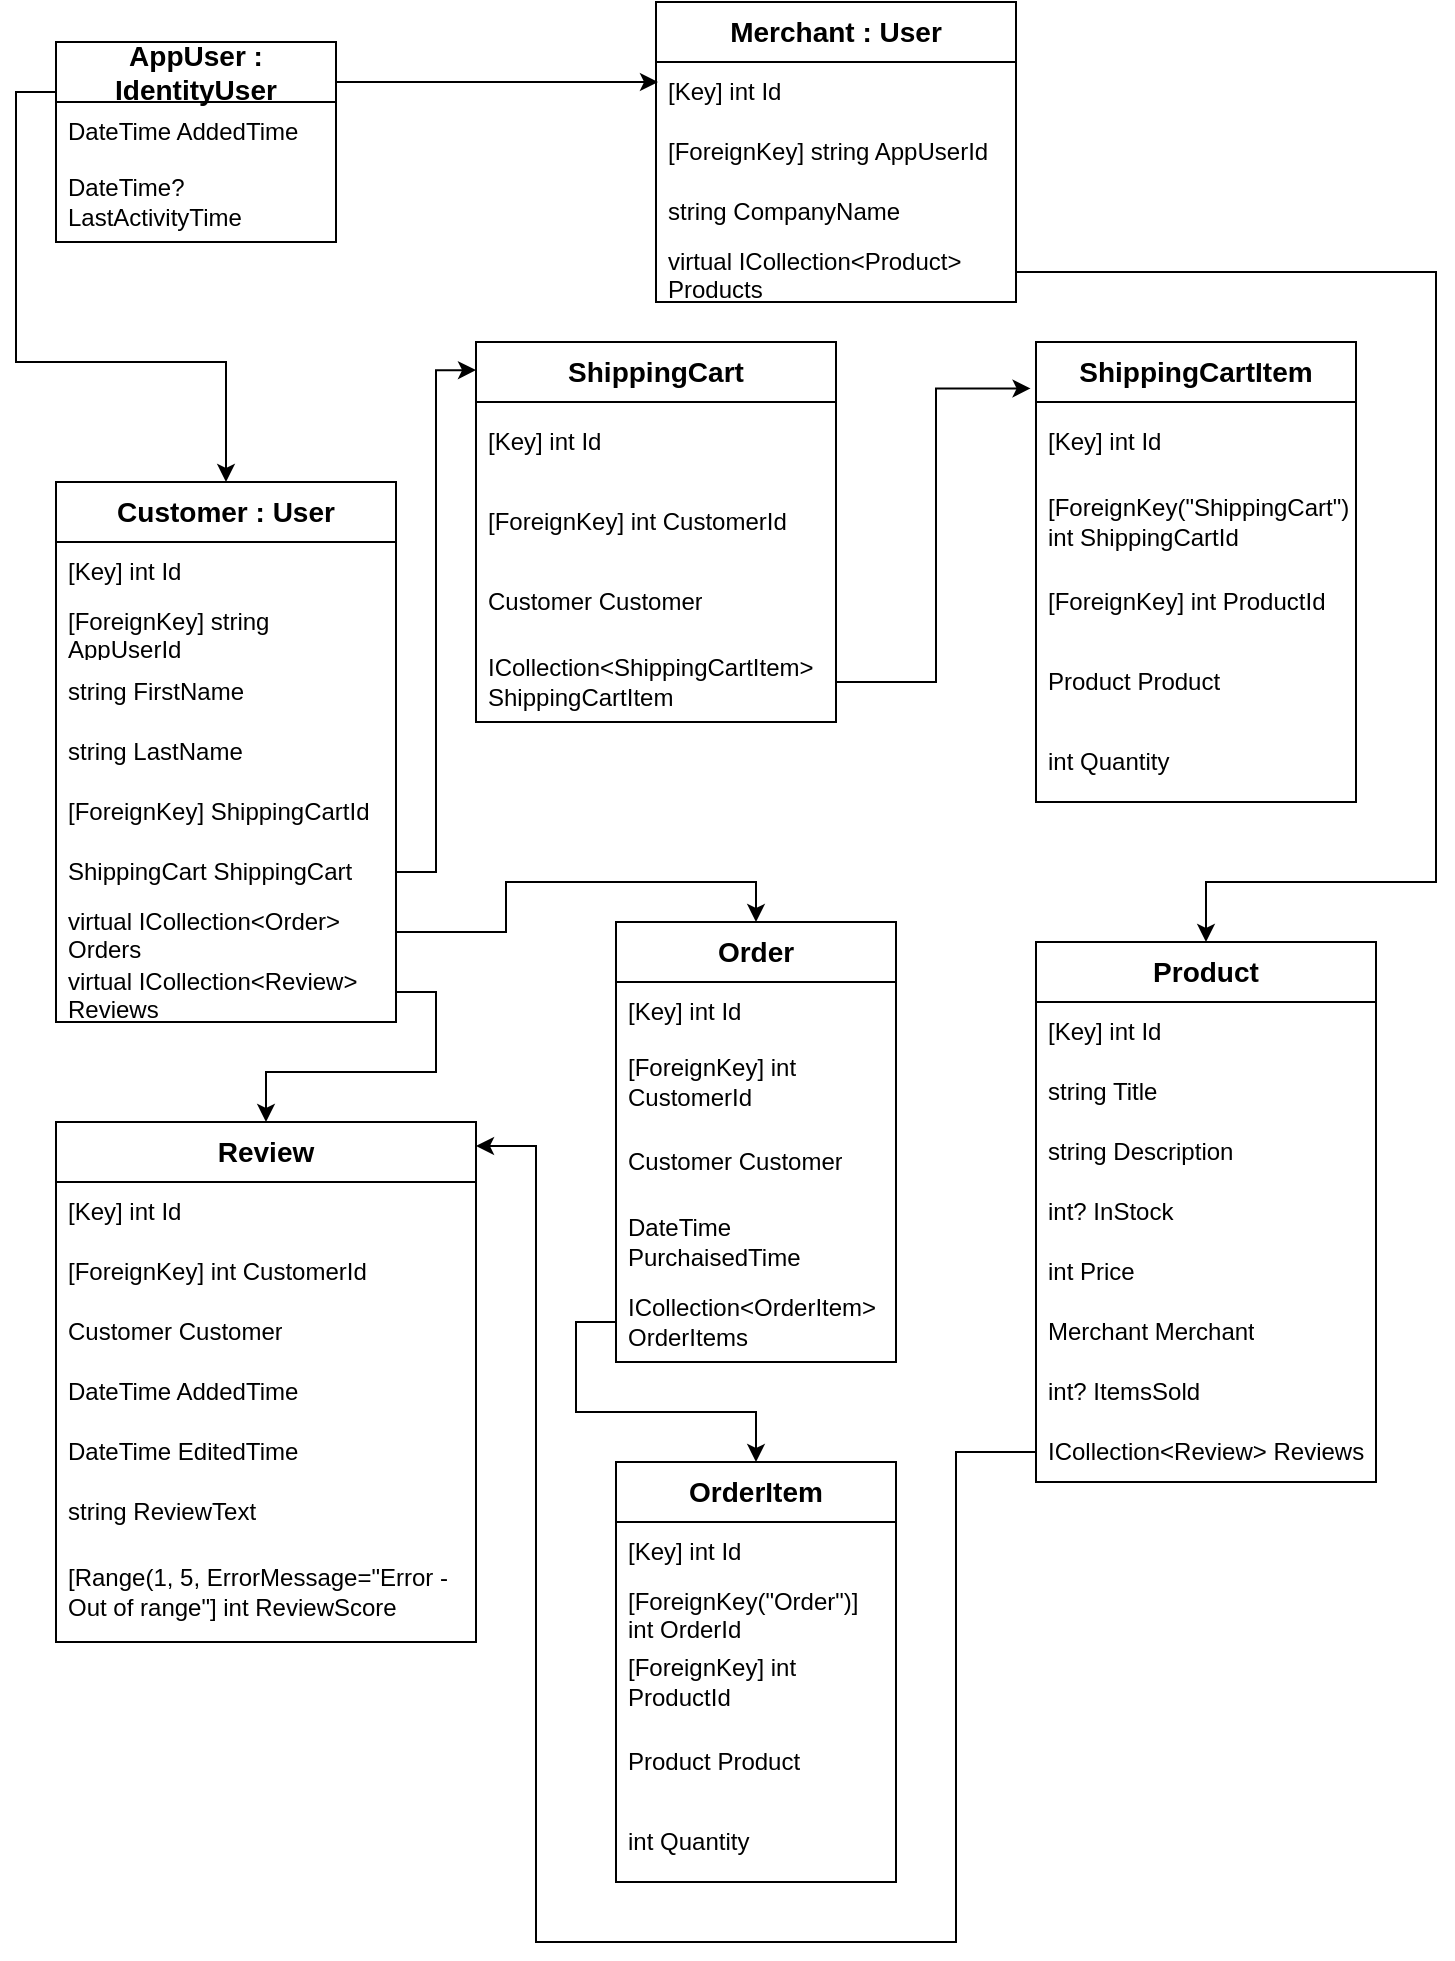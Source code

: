 <mxfile version="23.1.5" type="device">
  <diagram id="R2lEEEUBdFMjLlhIrx00" name="Page-1">
    <mxGraphModel dx="1434" dy="836" grid="1" gridSize="10" guides="1" tooltips="1" connect="1" arrows="1" fold="1" page="1" pageScale="1" pageWidth="850" pageHeight="1100" math="0" shadow="0" extFonts="Permanent Marker^https://fonts.googleapis.com/css?family=Permanent+Marker">
      <root>
        <mxCell id="0" />
        <mxCell id="1" parent="0" />
        <mxCell id="laZyPVEMxIUWzUnC1NXt-1" value="&lt;font style=&quot;font-size: 14px;&quot;&gt;&lt;b&gt;Customer : User&lt;/b&gt;&lt;/font&gt;" style="swimlane;fontStyle=0;childLayout=stackLayout;horizontal=1;startSize=30;horizontalStack=0;resizeParent=1;resizeParentMax=0;resizeLast=0;collapsible=1;marginBottom=0;whiteSpace=wrap;html=1;direction=east;" parent="1" vertex="1">
          <mxGeometry x="90" y="270" width="170" height="270" as="geometry">
            <mxRectangle x="150" y="180" width="90" height="30" as="alternateBounds" />
          </mxGeometry>
        </mxCell>
        <mxCell id="laZyPVEMxIUWzUnC1NXt-102" value="[Key] int Id" style="text;strokeColor=none;fillColor=none;align=left;verticalAlign=middle;spacingLeft=4;spacingRight=4;overflow=hidden;points=[[0,0.5],[1,0.5]];portConstraint=eastwest;rotatable=0;whiteSpace=wrap;html=1;" parent="laZyPVEMxIUWzUnC1NXt-1" vertex="1">
          <mxGeometry y="30" width="170" height="30" as="geometry" />
        </mxCell>
        <mxCell id="laZyPVEMxIUWzUnC1NXt-125" value="[ForeignKey] string AppUserId" style="text;strokeColor=none;fillColor=none;align=left;verticalAlign=middle;spacingLeft=4;spacingRight=4;overflow=hidden;points=[[0,0.5],[1,0.5]];portConstraint=eastwest;rotatable=0;whiteSpace=wrap;html=1;" parent="laZyPVEMxIUWzUnC1NXt-1" vertex="1">
          <mxGeometry y="60" width="170" height="30" as="geometry" />
        </mxCell>
        <mxCell id="laZyPVEMxIUWzUnC1NXt-2" value="string FirstName" style="text;strokeColor=none;fillColor=none;align=left;verticalAlign=middle;spacingLeft=4;spacingRight=4;overflow=hidden;points=[[0,0.5],[1,0.5]];portConstraint=eastwest;rotatable=0;whiteSpace=wrap;html=1;" parent="laZyPVEMxIUWzUnC1NXt-1" vertex="1">
          <mxGeometry y="90" width="170" height="30" as="geometry" />
        </mxCell>
        <mxCell id="laZyPVEMxIUWzUnC1NXt-3" value="string LastName" style="text;strokeColor=none;fillColor=none;align=left;verticalAlign=middle;spacingLeft=4;spacingRight=4;overflow=hidden;points=[[0,0.5],[1,0.5]];portConstraint=eastwest;rotatable=0;whiteSpace=wrap;html=1;" parent="laZyPVEMxIUWzUnC1NXt-1" vertex="1">
          <mxGeometry y="120" width="170" height="30" as="geometry" />
        </mxCell>
        <mxCell id="laZyPVEMxIUWzUnC1NXt-17" value="[ForeignKey] ShippingCartId" style="text;strokeColor=none;fillColor=none;align=left;verticalAlign=middle;spacingLeft=4;spacingRight=4;overflow=hidden;points=[[0,0.5],[1,0.5]];portConstraint=eastwest;rotatable=0;whiteSpace=wrap;html=1;" parent="laZyPVEMxIUWzUnC1NXt-1" vertex="1">
          <mxGeometry y="150" width="170" height="30" as="geometry" />
        </mxCell>
        <mxCell id="laZyPVEMxIUWzUnC1NXt-109" value="ShippingCart ShippingCart" style="text;strokeColor=none;fillColor=none;align=left;verticalAlign=middle;spacingLeft=4;spacingRight=4;overflow=hidden;points=[[0,0.5],[1,0.5]];portConstraint=eastwest;rotatable=0;whiteSpace=wrap;html=1;" parent="laZyPVEMxIUWzUnC1NXt-1" vertex="1">
          <mxGeometry y="180" width="170" height="30" as="geometry" />
        </mxCell>
        <mxCell id="laZyPVEMxIUWzUnC1NXt-64" value="virtual ICollection&amp;lt;Order&amp;gt; Orders" style="text;strokeColor=none;fillColor=none;align=left;verticalAlign=middle;spacingLeft=4;spacingRight=4;overflow=hidden;points=[[0,0.5],[1,0.5]];portConstraint=eastwest;rotatable=0;whiteSpace=wrap;html=1;" parent="laZyPVEMxIUWzUnC1NXt-1" vertex="1">
          <mxGeometry y="210" width="170" height="30" as="geometry" />
        </mxCell>
        <mxCell id="laZyPVEMxIUWzUnC1NXt-66" value="virtual ICollection&amp;lt;Review&amp;gt; Reviews" style="text;strokeColor=none;fillColor=none;align=left;verticalAlign=middle;spacingLeft=4;spacingRight=4;overflow=hidden;points=[[0,0.5],[1,0.5]];portConstraint=eastwest;rotatable=0;whiteSpace=wrap;html=1;" parent="laZyPVEMxIUWzUnC1NXt-1" vertex="1">
          <mxGeometry y="240" width="170" height="30" as="geometry" />
        </mxCell>
        <mxCell id="laZyPVEMxIUWzUnC1NXt-59" style="edgeStyle=orthogonalEdgeStyle;rounded=0;orthogonalLoop=1;jettySize=auto;html=1;exitX=0;exitY=0.25;exitDx=0;exitDy=0;entryX=0.5;entryY=0;entryDx=0;entryDy=0;" parent="1" source="laZyPVEMxIUWzUnC1NXt-5" target="laZyPVEMxIUWzUnC1NXt-1" edge="1">
          <mxGeometry relative="1" as="geometry" />
        </mxCell>
        <mxCell id="laZyPVEMxIUWzUnC1NXt-5" value="&lt;font style=&quot;font-size: 14px;&quot;&gt;&lt;b&gt;AppUser : IdentityUser&lt;/b&gt;&lt;/font&gt;" style="swimlane;fontStyle=0;childLayout=stackLayout;horizontal=1;startSize=30;horizontalStack=0;resizeParent=1;resizeParentMax=0;resizeLast=0;collapsible=1;marginBottom=0;whiteSpace=wrap;html=1;" parent="1" vertex="1">
          <mxGeometry x="90" y="50" width="140" height="100" as="geometry">
            <mxRectangle x="210" y="60" width="90" height="30" as="alternateBounds" />
          </mxGeometry>
        </mxCell>
        <mxCell id="laZyPVEMxIUWzUnC1NXt-99" value="DateTime AddedTime" style="text;strokeColor=none;fillColor=none;align=left;verticalAlign=middle;spacingLeft=4;spacingRight=4;overflow=hidden;points=[[0,0.5],[1,0.5]];portConstraint=eastwest;rotatable=0;whiteSpace=wrap;html=1;" parent="laZyPVEMxIUWzUnC1NXt-5" vertex="1">
          <mxGeometry y="30" width="140" height="30" as="geometry" />
        </mxCell>
        <mxCell id="laZyPVEMxIUWzUnC1NXt-82" value="DateTime? LastActivityTime" style="text;strokeColor=none;fillColor=none;align=left;verticalAlign=middle;spacingLeft=4;spacingRight=4;overflow=hidden;points=[[0,0.5],[1,0.5]];portConstraint=eastwest;rotatable=0;whiteSpace=wrap;html=1;" parent="laZyPVEMxIUWzUnC1NXt-5" vertex="1">
          <mxGeometry y="60" width="140" height="40" as="geometry" />
        </mxCell>
        <mxCell id="laZyPVEMxIUWzUnC1NXt-19" value="&lt;font style=&quot;font-size: 14px;&quot;&gt;&lt;b&gt;Merchant : User&lt;/b&gt;&lt;/font&gt;" style="swimlane;fontStyle=0;childLayout=stackLayout;horizontal=1;startSize=30;horizontalStack=0;resizeParent=1;resizeParentMax=0;resizeLast=0;collapsible=1;marginBottom=0;whiteSpace=wrap;html=1;" parent="1" vertex="1">
          <mxGeometry x="390" y="30" width="180" height="150" as="geometry">
            <mxRectangle x="300" y="180" width="90" height="30" as="alternateBounds" />
          </mxGeometry>
        </mxCell>
        <mxCell id="laZyPVEMxIUWzUnC1NXt-20" value="[Key] int Id" style="text;strokeColor=none;fillColor=none;align=left;verticalAlign=middle;spacingLeft=4;spacingRight=4;overflow=hidden;points=[[0,0.5],[1,0.5]];portConstraint=eastwest;rotatable=0;whiteSpace=wrap;html=1;" parent="laZyPVEMxIUWzUnC1NXt-19" vertex="1">
          <mxGeometry y="30" width="180" height="30" as="geometry" />
        </mxCell>
        <mxCell id="laZyPVEMxIUWzUnC1NXt-124" value="[ForeignKey] string AppUserId" style="text;strokeColor=none;fillColor=none;align=left;verticalAlign=middle;spacingLeft=4;spacingRight=4;overflow=hidden;points=[[0,0.5],[1,0.5]];portConstraint=eastwest;rotatable=0;whiteSpace=wrap;html=1;" parent="laZyPVEMxIUWzUnC1NXt-19" vertex="1">
          <mxGeometry y="60" width="180" height="30" as="geometry" />
        </mxCell>
        <mxCell id="laZyPVEMxIUWzUnC1NXt-101" value="string CompanyName" style="text;strokeColor=none;fillColor=none;align=left;verticalAlign=middle;spacingLeft=4;spacingRight=4;overflow=hidden;points=[[0,0.5],[1,0.5]];portConstraint=eastwest;rotatable=0;whiteSpace=wrap;html=1;" parent="laZyPVEMxIUWzUnC1NXt-19" vertex="1">
          <mxGeometry y="90" width="180" height="30" as="geometry" />
        </mxCell>
        <mxCell id="laZyPVEMxIUWzUnC1NXt-52" value="virtual ICollection&amp;lt;Product&amp;gt; Products" style="text;strokeColor=none;fillColor=none;align=left;verticalAlign=middle;spacingLeft=4;spacingRight=4;overflow=hidden;points=[[0,0.5],[1,0.5]];portConstraint=eastwest;rotatable=0;whiteSpace=wrap;html=1;" parent="laZyPVEMxIUWzUnC1NXt-19" vertex="1">
          <mxGeometry y="120" width="180" height="30" as="geometry" />
        </mxCell>
        <mxCell id="laZyPVEMxIUWzUnC1NXt-24" value="&lt;font style=&quot;font-size: 14px;&quot;&gt;&lt;b&gt;Product&lt;/b&gt;&lt;/font&gt;" style="swimlane;fontStyle=0;childLayout=stackLayout;horizontal=1;startSize=30;horizontalStack=0;resizeParent=1;resizeParentMax=0;resizeLast=0;collapsible=1;marginBottom=0;whiteSpace=wrap;html=1;gradientColor=none;" parent="1" vertex="1">
          <mxGeometry x="580" y="500" width="170" height="270" as="geometry">
            <mxRectangle x="150" y="180" width="90" height="30" as="alternateBounds" />
          </mxGeometry>
        </mxCell>
        <mxCell id="laZyPVEMxIUWzUnC1NXt-25" value="[Key]&amp;nbsp;int Id" style="text;strokeColor=none;fillColor=none;align=left;verticalAlign=middle;spacingLeft=4;spacingRight=4;overflow=hidden;points=[[0,0.5],[1,0.5]];portConstraint=eastwest;rotatable=0;whiteSpace=wrap;html=1;" parent="laZyPVEMxIUWzUnC1NXt-24" vertex="1">
          <mxGeometry y="30" width="170" height="30" as="geometry" />
        </mxCell>
        <mxCell id="laZyPVEMxIUWzUnC1NXt-26" value="string Title" style="text;strokeColor=none;fillColor=none;align=left;verticalAlign=middle;spacingLeft=4;spacingRight=4;overflow=hidden;points=[[0,0.5],[1,0.5]];portConstraint=eastwest;rotatable=0;whiteSpace=wrap;html=1;" parent="laZyPVEMxIUWzUnC1NXt-24" vertex="1">
          <mxGeometry y="60" width="170" height="30" as="geometry" />
        </mxCell>
        <mxCell id="laZyPVEMxIUWzUnC1NXt-27" value="string Description" style="text;strokeColor=none;fillColor=none;align=left;verticalAlign=middle;spacingLeft=4;spacingRight=4;overflow=hidden;points=[[0,0.5],[1,0.5]];portConstraint=eastwest;rotatable=0;whiteSpace=wrap;html=1;" parent="laZyPVEMxIUWzUnC1NXt-24" vertex="1">
          <mxGeometry y="90" width="170" height="30" as="geometry" />
        </mxCell>
        <mxCell id="laZyPVEMxIUWzUnC1NXt-28" value="int? InStock" style="text;strokeColor=none;fillColor=none;align=left;verticalAlign=middle;spacingLeft=4;spacingRight=4;overflow=hidden;points=[[0,0.5],[1,0.5]];portConstraint=eastwest;rotatable=0;whiteSpace=wrap;html=1;" parent="laZyPVEMxIUWzUnC1NXt-24" vertex="1">
          <mxGeometry y="120" width="170" height="30" as="geometry" />
        </mxCell>
        <mxCell id="laZyPVEMxIUWzUnC1NXt-115" value="int Price" style="text;strokeColor=none;fillColor=none;align=left;verticalAlign=middle;spacingLeft=4;spacingRight=4;overflow=hidden;points=[[0,0.5],[1,0.5]];portConstraint=eastwest;rotatable=0;whiteSpace=wrap;html=1;" parent="laZyPVEMxIUWzUnC1NXt-24" vertex="1">
          <mxGeometry y="150" width="170" height="30" as="geometry" />
        </mxCell>
        <mxCell id="laZyPVEMxIUWzUnC1NXt-29" value="Merchant Merchant" style="text;strokeColor=none;fillColor=none;align=left;verticalAlign=middle;spacingLeft=4;spacingRight=4;overflow=hidden;points=[[0,0.5],[1,0.5]];portConstraint=eastwest;rotatable=0;whiteSpace=wrap;html=1;" parent="laZyPVEMxIUWzUnC1NXt-24" vertex="1">
          <mxGeometry y="180" width="170" height="30" as="geometry" />
        </mxCell>
        <mxCell id="laZyPVEMxIUWzUnC1NXt-30" value="int? ItemsSold" style="text;strokeColor=none;fillColor=none;align=left;verticalAlign=middle;spacingLeft=4;spacingRight=4;overflow=hidden;points=[[0,0.5],[1,0.5]];portConstraint=eastwest;rotatable=0;whiteSpace=wrap;html=1;" parent="laZyPVEMxIUWzUnC1NXt-24" vertex="1">
          <mxGeometry y="210" width="170" height="30" as="geometry" />
        </mxCell>
        <mxCell id="laZyPVEMxIUWzUnC1NXt-32" value="ICollection&amp;lt;Review&amp;gt; Reviews" style="text;strokeColor=none;fillColor=none;align=left;verticalAlign=middle;spacingLeft=4;spacingRight=4;overflow=hidden;points=[[0,0.5],[1,0.5]];portConstraint=eastwest;rotatable=0;whiteSpace=wrap;html=1;" parent="laZyPVEMxIUWzUnC1NXt-24" vertex="1">
          <mxGeometry y="240" width="170" height="30" as="geometry" />
        </mxCell>
        <mxCell id="laZyPVEMxIUWzUnC1NXt-33" value="&lt;span style=&quot;font-size: 14px;&quot;&gt;&lt;b&gt;Review&lt;/b&gt;&lt;/span&gt;" style="swimlane;fontStyle=0;childLayout=stackLayout;horizontal=1;startSize=30;horizontalStack=0;resizeParent=1;resizeParentMax=0;resizeLast=0;collapsible=1;marginBottom=0;whiteSpace=wrap;html=1;" parent="1" vertex="1">
          <mxGeometry x="90" y="590" width="210" height="260" as="geometry">
            <mxRectangle x="150" y="180" width="90" height="30" as="alternateBounds" />
          </mxGeometry>
        </mxCell>
        <mxCell id="laZyPVEMxIUWzUnC1NXt-36" value="[Key] int Id" style="text;strokeColor=none;fillColor=none;align=left;verticalAlign=middle;spacingLeft=4;spacingRight=4;overflow=hidden;points=[[0,0.5],[1,0.5]];portConstraint=eastwest;rotatable=0;whiteSpace=wrap;html=1;" parent="laZyPVEMxIUWzUnC1NXt-33" vertex="1">
          <mxGeometry y="30" width="210" height="30" as="geometry" />
        </mxCell>
        <mxCell id="laZyPVEMxIUWzUnC1NXt-121" value="[ForeignKey] int CustomerId" style="text;strokeColor=none;fillColor=none;align=left;verticalAlign=middle;spacingLeft=4;spacingRight=4;overflow=hidden;points=[[0,0.5],[1,0.5]];portConstraint=eastwest;rotatable=0;whiteSpace=wrap;html=1;" parent="laZyPVEMxIUWzUnC1NXt-33" vertex="1">
          <mxGeometry y="60" width="210" height="30" as="geometry" />
        </mxCell>
        <mxCell id="laZyPVEMxIUWzUnC1NXt-37" value="Customer Customer" style="text;strokeColor=none;fillColor=none;align=left;verticalAlign=middle;spacingLeft=4;spacingRight=4;overflow=hidden;points=[[0,0.5],[1,0.5]];portConstraint=eastwest;rotatable=0;whiteSpace=wrap;html=1;" parent="laZyPVEMxIUWzUnC1NXt-33" vertex="1">
          <mxGeometry y="90" width="210" height="30" as="geometry" />
        </mxCell>
        <mxCell id="laZyPVEMxIUWzUnC1NXt-40" value="DateTime AddedTime" style="text;strokeColor=none;fillColor=none;align=left;verticalAlign=middle;spacingLeft=4;spacingRight=4;overflow=hidden;points=[[0,0.5],[1,0.5]];portConstraint=eastwest;rotatable=0;whiteSpace=wrap;html=1;" parent="laZyPVEMxIUWzUnC1NXt-33" vertex="1">
          <mxGeometry y="120" width="210" height="30" as="geometry" />
        </mxCell>
        <mxCell id="laZyPVEMxIUWzUnC1NXt-38" value="DateTime EditedTime" style="text;strokeColor=none;fillColor=none;align=left;verticalAlign=middle;spacingLeft=4;spacingRight=4;overflow=hidden;points=[[0,0.5],[1,0.5]];portConstraint=eastwest;rotatable=0;whiteSpace=wrap;html=1;" parent="laZyPVEMxIUWzUnC1NXt-33" vertex="1">
          <mxGeometry y="150" width="210" height="30" as="geometry" />
        </mxCell>
        <mxCell id="laZyPVEMxIUWzUnC1NXt-39" value="string ReviewText" style="text;strokeColor=none;fillColor=none;align=left;verticalAlign=middle;spacingLeft=4;spacingRight=4;overflow=hidden;points=[[0,0.5],[1,0.5]];portConstraint=eastwest;rotatable=0;whiteSpace=wrap;html=1;" parent="laZyPVEMxIUWzUnC1NXt-33" vertex="1">
          <mxGeometry y="180" width="210" height="30" as="geometry" />
        </mxCell>
        <mxCell id="laZyPVEMxIUWzUnC1NXt-34" value="[Range(1, 5, ErrorMessage=&quot;Error - Out of range&quot;]&amp;nbsp;int ReviewScore" style="text;strokeColor=none;fillColor=none;align=left;verticalAlign=middle;spacingLeft=4;spacingRight=4;overflow=hidden;points=[[0,0.5],[1,0.5]];portConstraint=eastwest;rotatable=0;whiteSpace=wrap;html=1;" parent="laZyPVEMxIUWzUnC1NXt-33" vertex="1">
          <mxGeometry y="210" width="210" height="50" as="geometry" />
        </mxCell>
        <mxCell id="laZyPVEMxIUWzUnC1NXt-41" value="&lt;font style=&quot;font-size: 14px;&quot;&gt;&lt;b&gt;Order&lt;/b&gt;&lt;/font&gt;" style="swimlane;fontStyle=0;childLayout=stackLayout;horizontal=1;startSize=30;horizontalStack=0;resizeParent=1;resizeParentMax=0;resizeLast=0;collapsible=1;marginBottom=0;whiteSpace=wrap;html=1;" parent="1" vertex="1">
          <mxGeometry x="370" y="490" width="140" height="220" as="geometry">
            <mxRectangle x="150" y="180" width="90" height="30" as="alternateBounds" />
          </mxGeometry>
        </mxCell>
        <mxCell id="laZyPVEMxIUWzUnC1NXt-42" value="[Key]&amp;nbsp;int Id" style="text;strokeColor=none;fillColor=none;align=left;verticalAlign=middle;spacingLeft=4;spacingRight=4;overflow=hidden;points=[[0,0.5],[1,0.5]];portConstraint=eastwest;rotatable=0;whiteSpace=wrap;html=1;" parent="laZyPVEMxIUWzUnC1NXt-41" vertex="1">
          <mxGeometry y="30" width="140" height="30" as="geometry" />
        </mxCell>
        <mxCell id="laZyPVEMxIUWzUnC1NXt-51" value="[ForeignKey] int CustomerId" style="text;strokeColor=none;fillColor=none;align=left;verticalAlign=middle;spacingLeft=4;spacingRight=4;overflow=hidden;points=[[0,0.5],[1,0.5]];portConstraint=eastwest;rotatable=0;whiteSpace=wrap;html=1;" parent="laZyPVEMxIUWzUnC1NXt-41" vertex="1">
          <mxGeometry y="60" width="140" height="40" as="geometry" />
        </mxCell>
        <mxCell id="laZyPVEMxIUWzUnC1NXt-113" value="Customer Customer" style="text;strokeColor=none;fillColor=none;align=left;verticalAlign=middle;spacingLeft=4;spacingRight=4;overflow=hidden;points=[[0,0.5],[1,0.5]];portConstraint=eastwest;rotatable=0;whiteSpace=wrap;html=1;" parent="laZyPVEMxIUWzUnC1NXt-41" vertex="1">
          <mxGeometry y="100" width="140" height="40" as="geometry" />
        </mxCell>
        <mxCell id="laZyPVEMxIUWzUnC1NXt-50" value="DateTime PurchaisedTime" style="text;strokeColor=none;fillColor=none;align=left;verticalAlign=middle;spacingLeft=4;spacingRight=4;overflow=hidden;points=[[0,0.5],[1,0.5]];portConstraint=eastwest;rotatable=0;whiteSpace=wrap;html=1;" parent="laZyPVEMxIUWzUnC1NXt-41" vertex="1">
          <mxGeometry y="140" width="140" height="40" as="geometry" />
        </mxCell>
        <mxCell id="laZyPVEMxIUWzUnC1NXt-78" value="ICollection&amp;lt;OrderItem&amp;gt; OrderItems" style="text;strokeColor=none;fillColor=none;align=left;verticalAlign=middle;spacingLeft=4;spacingRight=4;overflow=hidden;points=[[0,0.5],[1,0.5]];portConstraint=eastwest;rotatable=0;whiteSpace=wrap;html=1;" parent="laZyPVEMxIUWzUnC1NXt-41" vertex="1">
          <mxGeometry y="180" width="140" height="40" as="geometry" />
        </mxCell>
        <mxCell id="laZyPVEMxIUWzUnC1NXt-46" value="&lt;font style=&quot;font-size: 14px;&quot;&gt;&lt;b&gt;ShippingCart&lt;/b&gt;&lt;/font&gt;" style="swimlane;fontStyle=0;childLayout=stackLayout;horizontal=1;startSize=30;horizontalStack=0;resizeParent=1;resizeParentMax=0;resizeLast=0;collapsible=1;marginBottom=0;whiteSpace=wrap;html=1;" parent="1" vertex="1">
          <mxGeometry x="300" y="200" width="180" height="190" as="geometry">
            <mxRectangle x="150" y="180" width="90" height="30" as="alternateBounds" />
          </mxGeometry>
        </mxCell>
        <mxCell id="laZyPVEMxIUWzUnC1NXt-79" value="[Key] int Id" style="text;strokeColor=none;fillColor=none;align=left;verticalAlign=middle;spacingLeft=4;spacingRight=4;overflow=hidden;points=[[0,0.5],[1,0.5]];portConstraint=eastwest;rotatable=0;whiteSpace=wrap;html=1;" parent="laZyPVEMxIUWzUnC1NXt-46" vertex="1">
          <mxGeometry y="30" width="180" height="40" as="geometry" />
        </mxCell>
        <mxCell id="laZyPVEMxIUWzUnC1NXt-56" value="[ForeignKey] int CustomerId" style="text;strokeColor=none;fillColor=none;align=left;verticalAlign=middle;spacingLeft=4;spacingRight=4;overflow=hidden;points=[[0,0.5],[1,0.5]];portConstraint=eastwest;rotatable=0;whiteSpace=wrap;html=1;" parent="laZyPVEMxIUWzUnC1NXt-46" vertex="1">
          <mxGeometry y="70" width="180" height="40" as="geometry" />
        </mxCell>
        <mxCell id="laZyPVEMxIUWzUnC1NXt-106" value="Customer Customer" style="text;strokeColor=none;fillColor=none;align=left;verticalAlign=middle;spacingLeft=4;spacingRight=4;overflow=hidden;points=[[0,0.5],[1,0.5]];portConstraint=eastwest;rotatable=0;whiteSpace=wrap;html=1;" parent="laZyPVEMxIUWzUnC1NXt-46" vertex="1">
          <mxGeometry y="110" width="180" height="40" as="geometry" />
        </mxCell>
        <mxCell id="laZyPVEMxIUWzUnC1NXt-55" value="ICollection&amp;lt;ShippingCartItem&amp;gt; ShippingCartItem" style="text;strokeColor=none;fillColor=none;align=left;verticalAlign=middle;spacingLeft=4;spacingRight=4;overflow=hidden;points=[[0,0.5],[1,0.5]];portConstraint=eastwest;rotatable=0;whiteSpace=wrap;html=1;" parent="laZyPVEMxIUWzUnC1NXt-46" vertex="1">
          <mxGeometry y="150" width="180" height="40" as="geometry" />
        </mxCell>
        <mxCell id="laZyPVEMxIUWzUnC1NXt-73" style="edgeStyle=orthogonalEdgeStyle;rounded=0;orthogonalLoop=1;jettySize=auto;html=1;exitX=1;exitY=0.5;exitDx=0;exitDy=0;entryX=0.5;entryY=0;entryDx=0;entryDy=0;" parent="1" source="laZyPVEMxIUWzUnC1NXt-66" target="laZyPVEMxIUWzUnC1NXt-33" edge="1">
          <mxGeometry relative="1" as="geometry" />
        </mxCell>
        <mxCell id="laZyPVEMxIUWzUnC1NXt-74" style="edgeStyle=orthogonalEdgeStyle;rounded=0;orthogonalLoop=1;jettySize=auto;html=1;exitX=1;exitY=0.5;exitDx=0;exitDy=0;entryX=0.5;entryY=0;entryDx=0;entryDy=0;" parent="1" source="laZyPVEMxIUWzUnC1NXt-64" target="laZyPVEMxIUWzUnC1NXt-41" edge="1">
          <mxGeometry relative="1" as="geometry" />
        </mxCell>
        <mxCell id="laZyPVEMxIUWzUnC1NXt-75" style="edgeStyle=orthogonalEdgeStyle;rounded=0;orthogonalLoop=1;jettySize=auto;html=1;exitX=1;exitY=0.5;exitDx=0;exitDy=0;entryX=0.5;entryY=0;entryDx=0;entryDy=0;" parent="1" source="laZyPVEMxIUWzUnC1NXt-52" target="laZyPVEMxIUWzUnC1NXt-24" edge="1">
          <mxGeometry relative="1" as="geometry">
            <Array as="points">
              <mxPoint x="780" y="165" />
              <mxPoint x="780" y="470" />
              <mxPoint x="665" y="470" />
            </Array>
          </mxGeometry>
        </mxCell>
        <mxCell id="laZyPVEMxIUWzUnC1NXt-83" value="&lt;font style=&quot;font-size: 14px;&quot;&gt;&lt;b&gt;ShippingCartItem&lt;/b&gt;&lt;/font&gt;" style="swimlane;fontStyle=0;childLayout=stackLayout;horizontal=1;startSize=30;horizontalStack=0;resizeParent=1;resizeParentMax=0;resizeLast=0;collapsible=1;marginBottom=0;whiteSpace=wrap;html=1;" parent="1" vertex="1">
          <mxGeometry x="580" y="200" width="160" height="230" as="geometry">
            <mxRectangle x="150" y="180" width="90" height="30" as="alternateBounds" />
          </mxGeometry>
        </mxCell>
        <mxCell id="laZyPVEMxIUWzUnC1NXt-84" value="[Key] int Id" style="text;strokeColor=none;fillColor=none;align=left;verticalAlign=middle;spacingLeft=4;spacingRight=4;overflow=hidden;points=[[0,0.5],[1,0.5]];portConstraint=eastwest;rotatable=0;whiteSpace=wrap;html=1;" parent="laZyPVEMxIUWzUnC1NXt-83" vertex="1">
          <mxGeometry y="30" width="160" height="40" as="geometry" />
        </mxCell>
        <mxCell id="laZyPVEMxIUWzUnC1NXt-88" value="[ForeignKey(&quot;ShippingCart&quot;)&lt;br&gt;int ShippingCartId" style="text;strokeColor=none;fillColor=none;align=left;verticalAlign=middle;spacingLeft=4;spacingRight=4;overflow=hidden;points=[[0,0.5],[1,0.5]];portConstraint=eastwest;rotatable=0;whiteSpace=wrap;html=1;" parent="laZyPVEMxIUWzUnC1NXt-83" vertex="1">
          <mxGeometry y="70" width="160" height="40" as="geometry" />
        </mxCell>
        <mxCell id="laZyPVEMxIUWzUnC1NXt-86" value="[ForeignKey] int ProductId" style="text;strokeColor=none;fillColor=none;align=left;verticalAlign=middle;spacingLeft=4;spacingRight=4;overflow=hidden;points=[[0,0.5],[1,0.5]];portConstraint=eastwest;rotatable=0;whiteSpace=wrap;html=1;" parent="laZyPVEMxIUWzUnC1NXt-83" vertex="1">
          <mxGeometry y="110" width="160" height="40" as="geometry" />
        </mxCell>
        <mxCell id="laZyPVEMxIUWzUnC1NXt-123" value="Product Product" style="text;strokeColor=none;fillColor=none;align=left;verticalAlign=middle;spacingLeft=4;spacingRight=4;overflow=hidden;points=[[0,0.5],[1,0.5]];portConstraint=eastwest;rotatable=0;whiteSpace=wrap;html=1;" parent="laZyPVEMxIUWzUnC1NXt-83" vertex="1">
          <mxGeometry y="150" width="160" height="40" as="geometry" />
        </mxCell>
        <mxCell id="laZyPVEMxIUWzUnC1NXt-89" value="int Quantity" style="text;strokeColor=none;fillColor=none;align=left;verticalAlign=middle;spacingLeft=4;spacingRight=4;overflow=hidden;points=[[0,0.5],[1,0.5]];portConstraint=eastwest;rotatable=0;whiteSpace=wrap;html=1;" parent="laZyPVEMxIUWzUnC1NXt-83" vertex="1">
          <mxGeometry y="190" width="160" height="40" as="geometry" />
        </mxCell>
        <mxCell id="laZyPVEMxIUWzUnC1NXt-87" style="edgeStyle=orthogonalEdgeStyle;rounded=0;orthogonalLoop=1;jettySize=auto;html=1;exitX=1;exitY=0.5;exitDx=0;exitDy=0;entryX=-0.017;entryY=0.101;entryDx=0;entryDy=0;entryPerimeter=0;" parent="1" source="laZyPVEMxIUWzUnC1NXt-55" target="laZyPVEMxIUWzUnC1NXt-83" edge="1">
          <mxGeometry relative="1" as="geometry" />
        </mxCell>
        <mxCell id="laZyPVEMxIUWzUnC1NXt-90" value="&lt;font style=&quot;font-size: 14px;&quot;&gt;&lt;b&gt;OrderItem&lt;/b&gt;&lt;/font&gt;" style="swimlane;fontStyle=0;childLayout=stackLayout;horizontal=1;startSize=30;horizontalStack=0;resizeParent=1;resizeParentMax=0;resizeLast=0;collapsible=1;marginBottom=0;whiteSpace=wrap;html=1;" parent="1" vertex="1">
          <mxGeometry x="370" y="760" width="140" height="210" as="geometry">
            <mxRectangle x="150" y="180" width="90" height="30" as="alternateBounds" />
          </mxGeometry>
        </mxCell>
        <mxCell id="laZyPVEMxIUWzUnC1NXt-91" value="[Key]&amp;nbsp;int Id" style="text;strokeColor=none;fillColor=none;align=left;verticalAlign=middle;spacingLeft=4;spacingRight=4;overflow=hidden;points=[[0,0.5],[1,0.5]];portConstraint=eastwest;rotatable=0;whiteSpace=wrap;html=1;" parent="laZyPVEMxIUWzUnC1NXt-90" vertex="1">
          <mxGeometry y="30" width="140" height="30" as="geometry" />
        </mxCell>
        <mxCell id="laZyPVEMxIUWzUnC1NXt-95" value="[ForeignKey(&quot;Order&quot;)]&lt;br&gt;int OrderId" style="text;strokeColor=none;fillColor=none;align=left;verticalAlign=middle;spacingLeft=4;spacingRight=4;overflow=hidden;points=[[0,0.5],[1,0.5]];portConstraint=eastwest;rotatable=0;whiteSpace=wrap;html=1;" parent="laZyPVEMxIUWzUnC1NXt-90" vertex="1">
          <mxGeometry y="60" width="140" height="30" as="geometry" />
        </mxCell>
        <mxCell id="laZyPVEMxIUWzUnC1NXt-94" value="[ForeignKey] int ProductId" style="text;strokeColor=none;fillColor=none;align=left;verticalAlign=middle;spacingLeft=4;spacingRight=4;overflow=hidden;points=[[0,0.5],[1,0.5]];portConstraint=eastwest;rotatable=0;whiteSpace=wrap;html=1;" parent="laZyPVEMxIUWzUnC1NXt-90" vertex="1">
          <mxGeometry y="90" width="140" height="40" as="geometry" />
        </mxCell>
        <mxCell id="laZyPVEMxIUWzUnC1NXt-122" value="Product Product" style="text;strokeColor=none;fillColor=none;align=left;verticalAlign=middle;spacingLeft=4;spacingRight=4;overflow=hidden;points=[[0,0.5],[1,0.5]];portConstraint=eastwest;rotatable=0;whiteSpace=wrap;html=1;" parent="laZyPVEMxIUWzUnC1NXt-90" vertex="1">
          <mxGeometry y="130" width="140" height="40" as="geometry" />
        </mxCell>
        <mxCell id="laZyPVEMxIUWzUnC1NXt-96" value="int Quantity" style="text;strokeColor=none;fillColor=none;align=left;verticalAlign=middle;spacingLeft=4;spacingRight=4;overflow=hidden;points=[[0,0.5],[1,0.5]];portConstraint=eastwest;rotatable=0;whiteSpace=wrap;html=1;" parent="laZyPVEMxIUWzUnC1NXt-90" vertex="1">
          <mxGeometry y="170" width="140" height="40" as="geometry" />
        </mxCell>
        <mxCell id="laZyPVEMxIUWzUnC1NXt-117" style="edgeStyle=orthogonalEdgeStyle;rounded=0;orthogonalLoop=1;jettySize=auto;html=1;exitX=1;exitY=0.5;exitDx=0;exitDy=0;entryX=0;entryY=0.074;entryDx=0;entryDy=0;entryPerimeter=0;" parent="1" source="laZyPVEMxIUWzUnC1NXt-109" target="laZyPVEMxIUWzUnC1NXt-46" edge="1">
          <mxGeometry relative="1" as="geometry" />
        </mxCell>
        <mxCell id="laZyPVEMxIUWzUnC1NXt-118" style="edgeStyle=orthogonalEdgeStyle;rounded=0;orthogonalLoop=1;jettySize=auto;html=1;exitX=0;exitY=0.5;exitDx=0;exitDy=0;entryX=0.5;entryY=0;entryDx=0;entryDy=0;" parent="1" source="laZyPVEMxIUWzUnC1NXt-78" target="laZyPVEMxIUWzUnC1NXt-90" edge="1">
          <mxGeometry relative="1" as="geometry" />
        </mxCell>
        <mxCell id="laZyPVEMxIUWzUnC1NXt-119" style="edgeStyle=orthogonalEdgeStyle;rounded=0;orthogonalLoop=1;jettySize=auto;html=1;exitX=1;exitY=0.25;exitDx=0;exitDy=0;" parent="1" source="laZyPVEMxIUWzUnC1NXt-5" edge="1">
          <mxGeometry relative="1" as="geometry">
            <mxPoint x="391" y="70" as="targetPoint" />
            <Array as="points">
              <mxPoint x="230" y="70" />
              <mxPoint x="391" y="70" />
            </Array>
          </mxGeometry>
        </mxCell>
        <mxCell id="laZyPVEMxIUWzUnC1NXt-120" style="edgeStyle=orthogonalEdgeStyle;rounded=0;orthogonalLoop=1;jettySize=auto;html=1;exitX=0;exitY=0.5;exitDx=0;exitDy=0;entryX=1;entryY=0.046;entryDx=0;entryDy=0;entryPerimeter=0;" parent="1" source="laZyPVEMxIUWzUnC1NXt-32" target="laZyPVEMxIUWzUnC1NXt-33" edge="1">
          <mxGeometry relative="1" as="geometry">
            <Array as="points">
              <mxPoint x="540" y="755" />
              <mxPoint x="540" y="1000" />
              <mxPoint x="330" y="1000" />
              <mxPoint x="330" y="602" />
            </Array>
          </mxGeometry>
        </mxCell>
      </root>
    </mxGraphModel>
  </diagram>
</mxfile>
